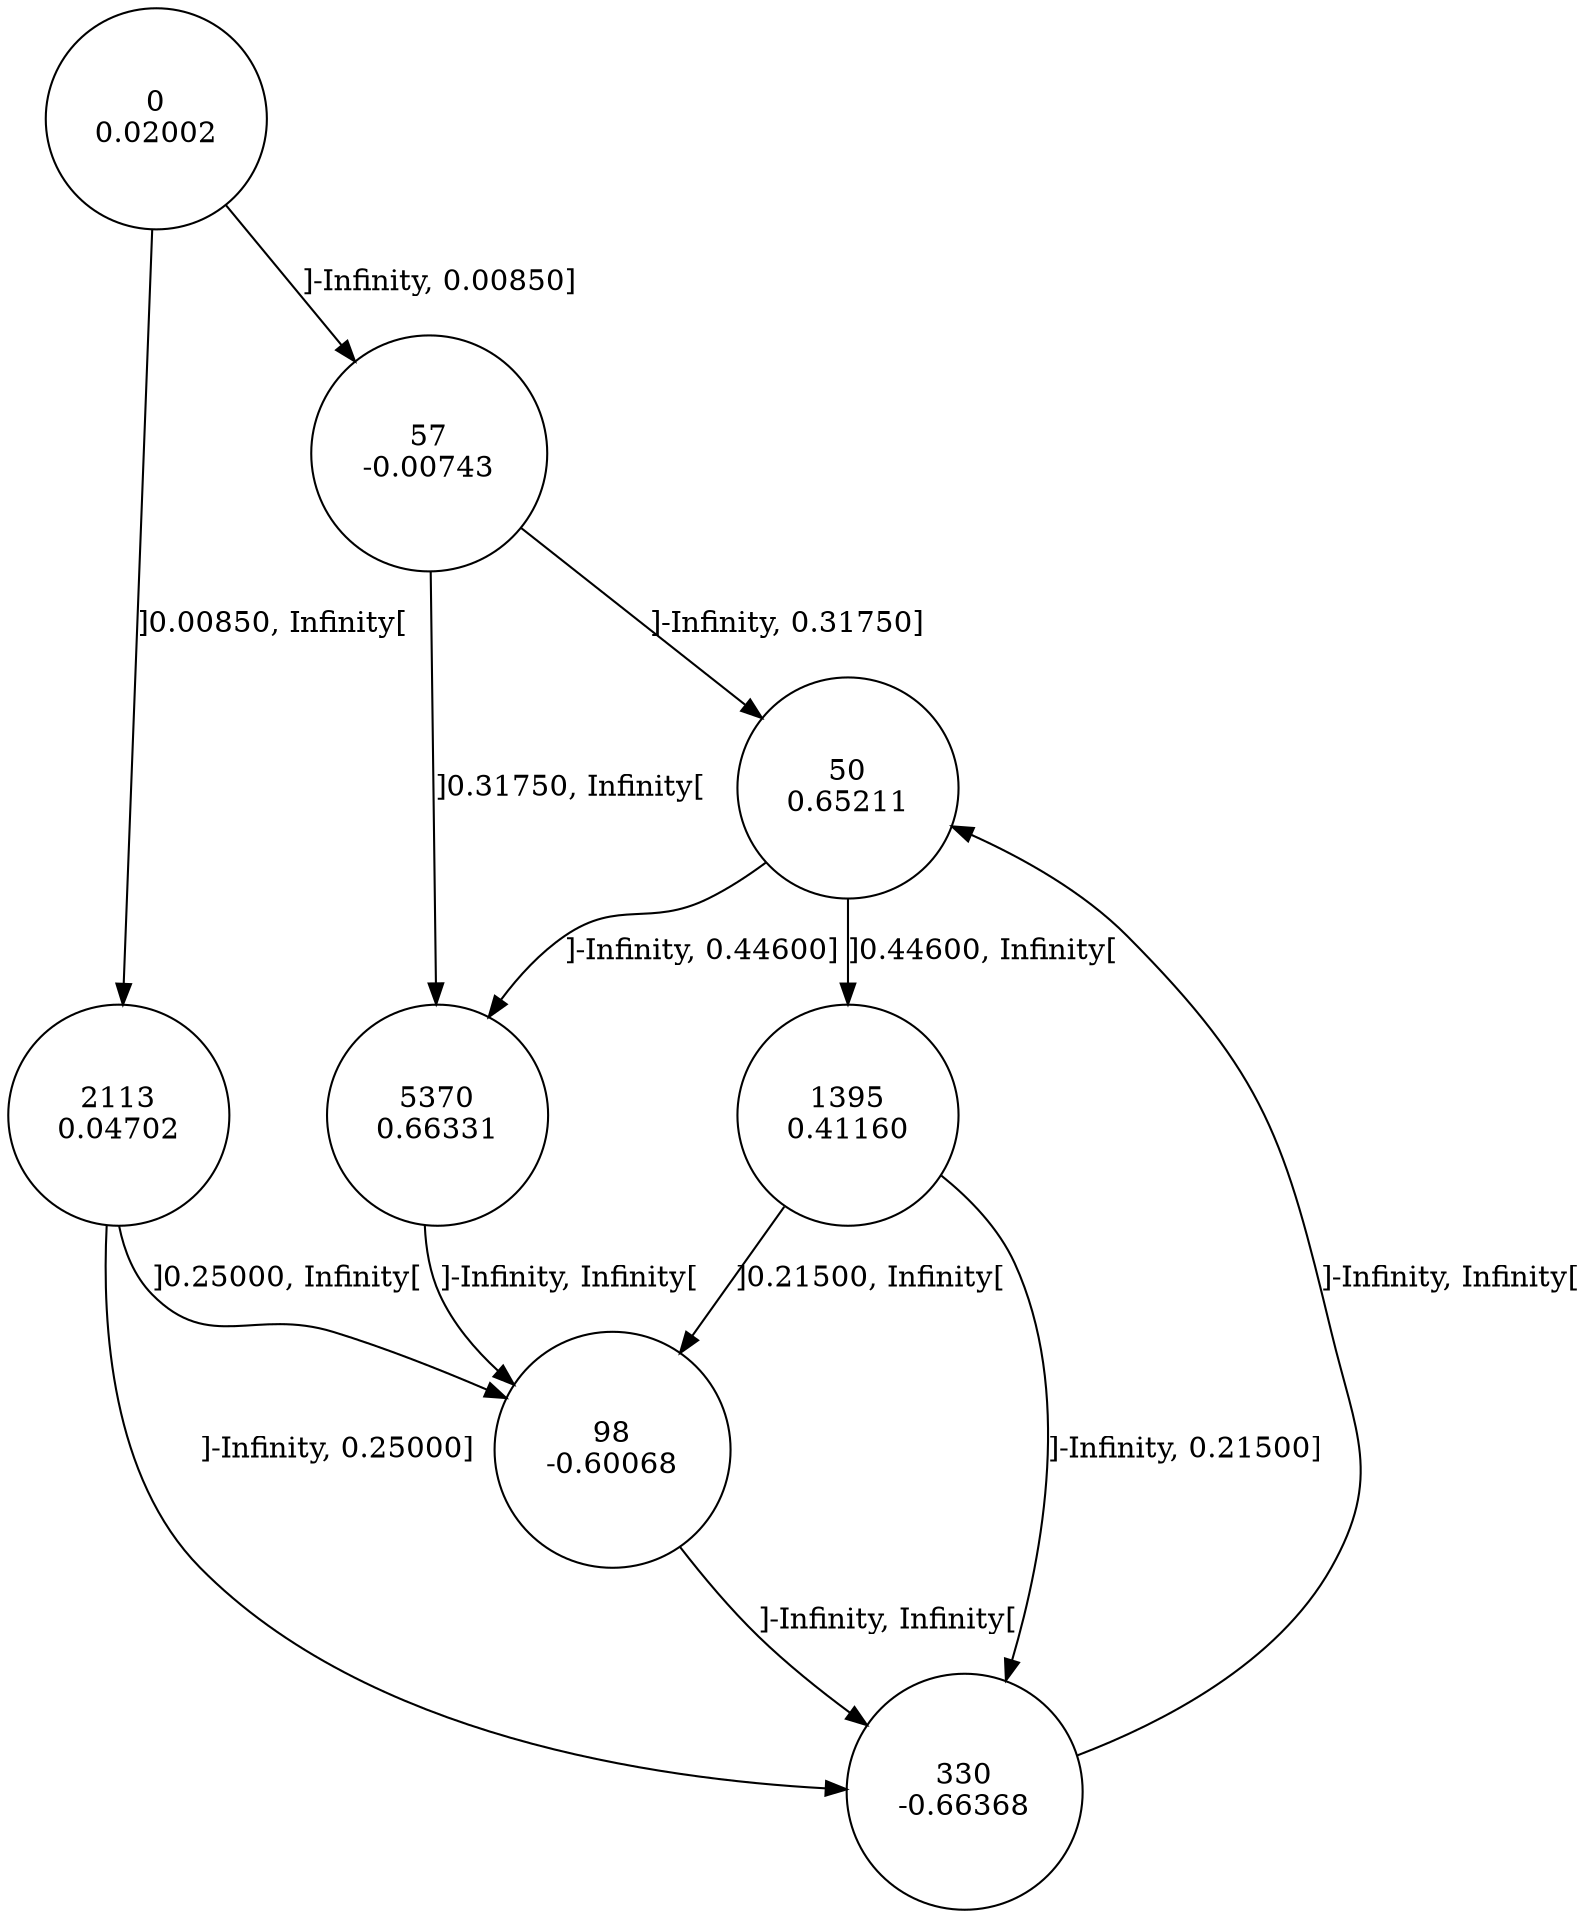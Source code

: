 digraph DFA {
0 [shape=circle, label="0\n0.02002"];
	0 -> 57 [label="]-Infinity, 0.00850]"];
	0 -> 2113 [label="]0.00850, Infinity["];
2113 [shape=circle, label="2113\n0.04702"];
	2113 -> 330 [label="]-Infinity, 0.25000]"];
	2113 -> 98 [label="]0.25000, Infinity["];
98 [shape=circle, label="98\n-0.60068"];
	98 -> 330 [label="]-Infinity, Infinity["];
330 [shape=circle, label="330\n-0.66368"];
	330 -> 50 [label="]-Infinity, Infinity["];
50 [shape=circle, label="50\n0.65211"];
	50 -> 5370 [label="]-Infinity, 0.44600]"];
	50 -> 1395 [label="]0.44600, Infinity["];
1395 [shape=circle, label="1395\n0.41160"];
	1395 -> 330 [label="]-Infinity, 0.21500]"];
	1395 -> 98 [label="]0.21500, Infinity["];
5370 [shape=circle, label="5370\n0.66331"];
	5370 -> 98 [label="]-Infinity, Infinity["];
57 [shape=circle, label="57\n-0.00743"];
	57 -> 50 [label="]-Infinity, 0.31750]"];
	57 -> 5370 [label="]0.31750, Infinity["];
}